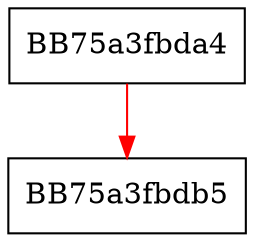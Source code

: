digraph push_back {
  node [shape="box"];
  graph [splines=ortho];
  BB75a3fbda4 -> BB75a3fbdb5 [color="red"];
}